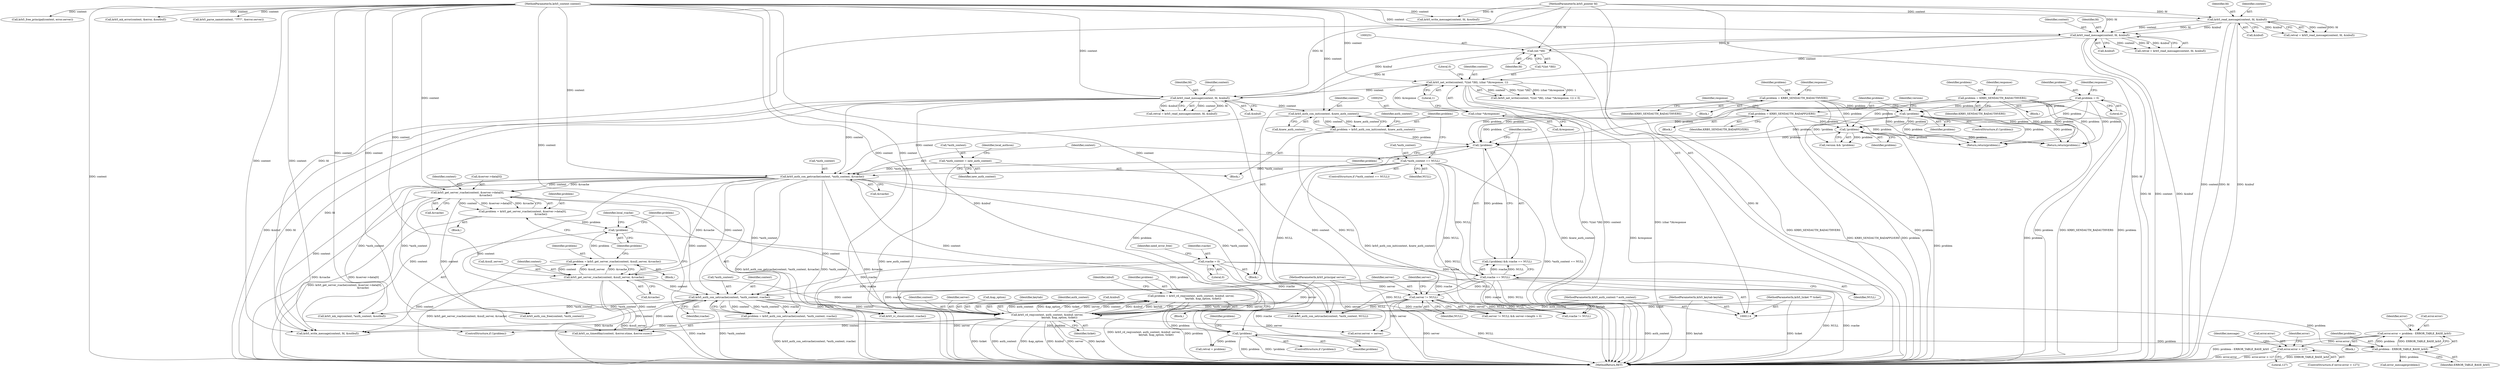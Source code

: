digraph "1_krb5_102bb6ebf20f9174130c85c3b052ae104e5073ec_0@integer" {
"1000427" [label="(Call,error.error = problem - ERROR_TABLE_BASE_krb5)"];
"1000431" [label="(Call,problem - ERROR_TABLE_BASE_krb5)"];
"1000369" [label="(Call,problem = krb5_rd_req(context, auth_context, &inbuf, server,\n                              keytab, &ap_option, ticket))"];
"1000371" [label="(Call,krb5_rd_req(context, auth_context, &inbuf, server,\n                              keytab, &ap_option, ticket))"];
"1000295" [label="(Call,krb5_auth_con_getrcache(context, *auth_context, &rcache))"];
"1000284" [label="(Call,krb5_auth_con_init(context, &new_auth_context))"];
"1000269" [label="(Call,krb5_read_message(context, fd, &inbuf))"];
"1000247" [label="(Call,krb5_net_write(context, *((int *)fd), (char *)&response, 1))"];
"1000205" [label="(Call,krb5_read_message(context, fd, &inbuf))"];
"1000167" [label="(Call,krb5_read_message(context, fd, &inbuf))"];
"1000115" [label="(MethodParameterIn,krb5_context context)"];
"1000117" [label="(MethodParameterIn,krb5_pointer fd)"];
"1000253" [label="(Call,(char *)&response)"];
"1000250" [label="(Call,(int *)fd)"];
"1000288" [label="(Call,*auth_context = new_auth_context)"];
"1000277" [label="(Call,*auth_context == NULL)"];
"1000357" [label="(Call,krb5_auth_con_setrcache(context, *auth_context, rcache))"];
"1000322" [label="(Call,krb5_get_server_rcache(context, &server->data[0],\n                                             &rcache))"];
"1000346" [label="(Call,krb5_get_server_rcache(context, &null_server, &rcache))"];
"1000305" [label="(Call,rcache == NULL)"];
"1000135" [label="(Call,rcache = 0)"];
"1000116" [label="(MethodParameterIn,krb5_auth_context * auth_context)"];
"1000311" [label="(Call,server != NULL)"];
"1000119" [label="(MethodParameterIn,krb5_principal server)"];
"1000121" [label="(MethodParameterIn,krb5_keytab keytab)"];
"1000122" [label="(MethodParameterIn,krb5_ticket ** ticket)"];
"1000366" [label="(Call,!problem)"];
"1000355" [label="(Call,problem = krb5_auth_con_setrcache(context, *auth_context, rcache))"];
"1000303" [label="(Call,!problem)"];
"1000181" [label="(Call,problem = KRB5_SENDAUTH_BADAUTHVERS)"];
"1000222" [label="(Call,!problem)"];
"1000152" [label="(Call,problem = 0)"];
"1000196" [label="(Call,problem = KRB5_SENDAUTH_BADAUTHVERS)"];
"1000234" [label="(Call,!problem)"];
"1000225" [label="(Call,problem = KRB5_SENDAUTH_BADAPPLVERS)"];
"1000282" [label="(Call,problem = krb5_auth_con_init(context, &new_auth_context))"];
"1000353" [label="(Call,!problem)"];
"1000320" [label="(Call,problem = krb5_get_server_rcache(context, &server->data[0],\n                                             &rcache))"];
"1000344" [label="(Call,problem = krb5_get_server_rcache(context, &null_server, &rcache))"];
"1000435" [label="(Call,error.error > 127)"];
"1000305" [label="(Call,rcache == NULL)"];
"1000316" [label="(Identifier,server)"];
"1000333" [label="(Block,)"];
"1000321" [label="(Identifier,problem)"];
"1000222" [label="(Call,!problem)"];
"1000153" [label="(Identifier,problem)"];
"1000350" [label="(Call,&rcache)"];
"1000235" [label="(Identifier,problem)"];
"1000563" [label="(Call,krb5_write_message(context, fd, &outbuf))"];
"1000358" [label="(Identifier,context)"];
"1000295" [label="(Call,krb5_auth_con_getrcache(context, *auth_context, &rcache))"];
"1000594" [label="(Call,krb5_auth_con_setrcache(context, *auth_context, NULL))"];
"1000372" [label="(Identifier,context)"];
"1000225" [label="(Call,problem = KRB5_SENDAUTH_BADAPPLVERS)"];
"1000247" [label="(Call,krb5_net_write(context, *((int *)fd), (char *)&response, 1))"];
"1000116" [label="(MethodParameterIn,krb5_auth_context * auth_context)"];
"1000154" [label="(Literal,0)"];
"1000376" [label="(Identifier,server)"];
"1000288" [label="(Call,*auth_context = new_auth_context)"];
"1000234" [label="(Call,!problem)"];
"1000354" [label="(Identifier,problem)"];
"1000304" [label="(Identifier,problem)"];
"1000250" [label="(Call,(int *)fd)"];
"1000203" [label="(Call,retval = krb5_read_message(context, fd, &inbuf))"];
"1000285" [label="(Identifier,context)"];
"1000232" [label="(Call,version && !problem)"];
"1000293" [label="(Identifier,local_authcon)"];
"1000431" [label="(Call,problem - ERROR_TABLE_BASE_krb5)"];
"1000552" [label="(Call,krb5_mk_rep(context, *auth_context, &outbuf))"];
"1000281" [label="(Block,)"];
"1000277" [label="(Call,*auth_context == NULL)"];
"1000255" [label="(Call,&response)"];
"1000180" [label="(Block,)"];
"1000378" [label="(Call,&ap_option)"];
"1000269" [label="(Call,krb5_read_message(context, fd, &inbuf))"];
"1000258" [label="(Literal,0)"];
"1000359" [label="(Call,*auth_context)"];
"1000361" [label="(Identifier,rcache)"];
"1000396" [label="(Call,krb5_us_timeofday(context, &error.stime, &error.susec))"];
"1000344" [label="(Call,problem = krb5_get_server_rcache(context, &null_server, &rcache))"];
"1000142" [label="(Identifier,need_error_free)"];
"1000345" [label="(Identifier,problem)"];
"1000320" [label="(Call,problem = krb5_get_server_rcache(context, &server->data[0],\n                                             &rcache))"];
"1000357" [label="(Call,krb5_auth_con_setrcache(context, *auth_context, rcache))"];
"1000383" [label="(Identifier,inbuf)"];
"1000135" [label="(Call,rcache = 0)"];
"1000386" [label="(Identifier,problem)"];
"1000272" [label="(Call,&inbuf)"];
"1000233" [label="(Identifier,version)"];
"1000229" [label="(Identifier,response)"];
"1000208" [label="(Call,&inbuf)"];
"1000156" [label="(Identifier,response)"];
"1000278" [label="(Call,*auth_context)"];
"1000183" [label="(Identifier,KRB5_SENDAUTH_BADAUTHVERS)"];
"1000446" [label="(Identifier,message)"];
"1000348" [label="(Call,&null_server)"];
"1000271" [label="(Identifier,fd)"];
"1000249" [label="(Call,*((int *)fd))"];
"1000299" [label="(Call,&rcache)"];
"1000366" [label="(Call,!problem)"];
"1000303" [label="(Call,!problem)"];
"1000165" [label="(Call,retval = krb5_read_message(context, fd, &inbuf))"];
"1000347" [label="(Identifier,context)"];
"1000322" [label="(Call,krb5_get_server_rcache(context, &server->data[0],\n                                             &rcache))"];
"1000504" [label="(Call,krb5_free_principal(context, error.server))"];
"1000310" [label="(Call,server != NULL && server->length > 0)"];
"1000115" [label="(MethodParameterIn,krb5_context context)"];
"1000324" [label="(Call,&server->data[0])"];
"1000280" [label="(Identifier,NULL)"];
"1000296" [label="(Identifier,context)"];
"1000270" [label="(Identifier,context)"];
"1000264" [label="(Return,return(problem);)"];
"1000368" [label="(Block,)"];
"1000346" [label="(Call,krb5_get_server_rcache(context, &null_server, &rcache))"];
"1000182" [label="(Identifier,problem)"];
"1000323" [label="(Identifier,context)"];
"1000205" [label="(Call,krb5_read_message(context, fd, &inbuf))"];
"1000206" [label="(Identifier,context)"];
"1000289" [label="(Call,*auth_context)"];
"1000119" [label="(MethodParameterIn,krb5_principal server)"];
"1000353" [label="(Call,!problem)"];
"1000284" [label="(Call,krb5_auth_con_init(context, &new_auth_context))"];
"1000196" [label="(Call,problem = KRB5_SENDAUTH_BADAUTHVERS)"];
"1000152" [label="(Call,problem = 0)"];
"1000185" [label="(Identifier,response)"];
"1000370" [label="(Identifier,problem)"];
"1000221" [label="(ControlStructure,if (!problem))"];
"1000168" [label="(Identifier,context)"];
"1000591" [label="(Call,krb5_rc_close(context, rcache))"];
"1000302" [label="(Call,(!problem) && rcache == NULL)"];
"1000283" [label="(Identifier,problem)"];
"1000367" [label="(Identifier,problem)"];
"1000297" [label="(Call,*auth_context)"];
"1000267" [label="(Call,retval = krb5_read_message(context, fd, &inbuf))"];
"1000291" [label="(Identifier,new_auth_context)"];
"1000276" [label="(ControlStructure,if (*auth_context == NULL))"];
"1000439" [label="(Literal,127)"];
"1000408" [label="(Call,error.server = server)"];
"1000387" [label="(Block,)"];
"1000311" [label="(Call,server != NULL)"];
"1000226" [label="(Identifier,problem)"];
"1000437" [label="(Identifier,error)"];
"1000169" [label="(Identifier,fd)"];
"1000121" [label="(MethodParameterIn,krb5_keytab keytab)"];
"1000433" [label="(Identifier,ERROR_TABLE_BASE_krb5)"];
"1000207" [label="(Identifier,fd)"];
"1000377" [label="(Identifier,keytab)"];
"1000428" [label="(Call,error.error)"];
"1000224" [label="(Block,)"];
"1000246" [label="(Call,(krb5_net_write(context, *((int *)fd), (char *)&response, 1)) < 0)"];
"1000523" [label="(Call,krb5_write_message(context, fd, &outbuf))"];
"1000537" [label="(Call,retval = problem)"];
"1000195" [label="(Block,)"];
"1000356" [label="(Identifier,problem)"];
"1000282" [label="(Call,problem = krb5_auth_con_init(context, &new_auth_context))"];
"1000181" [label="(Call,problem = KRB5_SENDAUTH_BADAUTHVERS)"];
"1000227" [label="(Identifier,KRB5_SENDAUTH_BADAPPLVERS)"];
"1000167" [label="(Call,krb5_read_message(context, fd, &inbuf))"];
"1000253" [label="(Call,(char *)&response)"];
"1000290" [label="(Identifier,auth_context)"];
"1000373" [label="(Identifier,auth_context)"];
"1000352" [label="(ControlStructure,if (!problem))"];
"1000447" [label="(Call,error_message(problem))"];
"1000380" [label="(Identifier,ticket)"];
"1000257" [label="(Literal,1)"];
"1000330" [label="(Call,&rcache)"];
"1000365" [label="(ControlStructure,if (!problem))"];
"1000482" [label="(Call,krb5_mk_error(context, &error, &outbuf))"];
"1000369" [label="(Call,problem = krb5_rd_req(context, auth_context, &inbuf, server,\n                              keytab, &ap_option, ticket))"];
"1000117" [label="(MethodParameterIn,krb5_pointer fd)"];
"1000312" [label="(Identifier,server)"];
"1000436" [label="(Call,error.error)"];
"1000137" [label="(Literal,0)"];
"1000579" [label="(Call,krb5_auth_con_free(context, *auth_context))"];
"1000252" [label="(Identifier,fd)"];
"1000313" [label="(Identifier,NULL)"];
"1000601" [label="(MethodReturn,RET)"];
"1000434" [label="(ControlStructure,if (error.error > 127))"];
"1000371" [label="(Call,krb5_rd_req(context, auth_context, &inbuf, server,\n                              keytab, &ap_option, ticket))"];
"1000587" [label="(Call,rcache != NULL)"];
"1000260" [label="(Return,return(problem);)"];
"1000442" [label="(Identifier,error)"];
"1000427" [label="(Call,error.error = problem - ERROR_TABLE_BASE_krb5)"];
"1000319" [label="(Block,)"];
"1000363" [label="(Identifier,local_rcache)"];
"1000223" [label="(Identifier,problem)"];
"1000374" [label="(Call,&inbuf)"];
"1000170" [label="(Call,&inbuf)"];
"1000435" [label="(Call,error.error > 127)"];
"1000306" [label="(Identifier,rcache)"];
"1000355" [label="(Call,problem = krb5_auth_con_setrcache(context, *auth_context, rcache))"];
"1000307" [label="(Identifier,NULL)"];
"1000432" [label="(Identifier,problem)"];
"1000136" [label="(Identifier,rcache)"];
"1000124" [label="(Block,)"];
"1000417" [label="(Call,krb5_parse_name(context, \"????\", &error.server))"];
"1000198" [label="(Identifier,KRB5_SENDAUTH_BADAUTHVERS)"];
"1000286" [label="(Call,&new_auth_context)"];
"1000197" [label="(Identifier,problem)"];
"1000200" [label="(Identifier,response)"];
"1000248" [label="(Identifier,context)"];
"1000122" [label="(MethodParameterIn,krb5_ticket ** ticket)"];
"1000427" -> "1000387"  [label="AST: "];
"1000427" -> "1000431"  [label="CFG: "];
"1000428" -> "1000427"  [label="AST: "];
"1000431" -> "1000427"  [label="AST: "];
"1000437" -> "1000427"  [label="CFG: "];
"1000427" -> "1000601"  [label="DDG: problem - ERROR_TABLE_BASE_krb5"];
"1000431" -> "1000427"  [label="DDG: problem"];
"1000431" -> "1000427"  [label="DDG: ERROR_TABLE_BASE_krb5"];
"1000427" -> "1000435"  [label="DDG: error.error"];
"1000431" -> "1000433"  [label="CFG: "];
"1000432" -> "1000431"  [label="AST: "];
"1000433" -> "1000431"  [label="AST: "];
"1000431" -> "1000601"  [label="DDG: ERROR_TABLE_BASE_krb5"];
"1000369" -> "1000431"  [label="DDG: problem"];
"1000366" -> "1000431"  [label="DDG: problem"];
"1000431" -> "1000447"  [label="DDG: problem"];
"1000369" -> "1000368"  [label="AST: "];
"1000369" -> "1000371"  [label="CFG: "];
"1000370" -> "1000369"  [label="AST: "];
"1000371" -> "1000369"  [label="AST: "];
"1000383" -> "1000369"  [label="CFG: "];
"1000369" -> "1000601"  [label="DDG: problem"];
"1000369" -> "1000601"  [label="DDG: krb5_rd_req(context, auth_context, &inbuf, server,\n                              keytab, &ap_option, ticket)"];
"1000371" -> "1000369"  [label="DDG: auth_context"];
"1000371" -> "1000369"  [label="DDG: &ap_option"];
"1000371" -> "1000369"  [label="DDG: ticket"];
"1000371" -> "1000369"  [label="DDG: server"];
"1000371" -> "1000369"  [label="DDG: &inbuf"];
"1000371" -> "1000369"  [label="DDG: keytab"];
"1000371" -> "1000369"  [label="DDG: context"];
"1000369" -> "1000537"  [label="DDG: problem"];
"1000371" -> "1000380"  [label="CFG: "];
"1000372" -> "1000371"  [label="AST: "];
"1000373" -> "1000371"  [label="AST: "];
"1000374" -> "1000371"  [label="AST: "];
"1000376" -> "1000371"  [label="AST: "];
"1000377" -> "1000371"  [label="AST: "];
"1000378" -> "1000371"  [label="AST: "];
"1000380" -> "1000371"  [label="AST: "];
"1000371" -> "1000601"  [label="DDG: server"];
"1000371" -> "1000601"  [label="DDG: keytab"];
"1000371" -> "1000601"  [label="DDG: ticket"];
"1000371" -> "1000601"  [label="DDG: auth_context"];
"1000371" -> "1000601"  [label="DDG: &ap_option"];
"1000371" -> "1000601"  [label="DDG: &inbuf"];
"1000295" -> "1000371"  [label="DDG: context"];
"1000357" -> "1000371"  [label="DDG: context"];
"1000322" -> "1000371"  [label="DDG: context"];
"1000346" -> "1000371"  [label="DDG: context"];
"1000115" -> "1000371"  [label="DDG: context"];
"1000116" -> "1000371"  [label="DDG: auth_context"];
"1000269" -> "1000371"  [label="DDG: &inbuf"];
"1000311" -> "1000371"  [label="DDG: server"];
"1000119" -> "1000371"  [label="DDG: server"];
"1000121" -> "1000371"  [label="DDG: keytab"];
"1000122" -> "1000371"  [label="DDG: ticket"];
"1000371" -> "1000396"  [label="DDG: context"];
"1000371" -> "1000408"  [label="DDG: server"];
"1000371" -> "1000523"  [label="DDG: context"];
"1000295" -> "1000124"  [label="AST: "];
"1000295" -> "1000299"  [label="CFG: "];
"1000296" -> "1000295"  [label="AST: "];
"1000297" -> "1000295"  [label="AST: "];
"1000299" -> "1000295"  [label="AST: "];
"1000304" -> "1000295"  [label="CFG: "];
"1000295" -> "1000601"  [label="DDG: &rcache"];
"1000295" -> "1000601"  [label="DDG: *auth_context"];
"1000295" -> "1000601"  [label="DDG: krb5_auth_con_getrcache(context, *auth_context, &rcache)"];
"1000284" -> "1000295"  [label="DDG: context"];
"1000269" -> "1000295"  [label="DDG: context"];
"1000115" -> "1000295"  [label="DDG: context"];
"1000288" -> "1000295"  [label="DDG: *auth_context"];
"1000277" -> "1000295"  [label="DDG: *auth_context"];
"1000295" -> "1000322"  [label="DDG: context"];
"1000295" -> "1000322"  [label="DDG: &rcache"];
"1000295" -> "1000346"  [label="DDG: context"];
"1000295" -> "1000346"  [label="DDG: &rcache"];
"1000295" -> "1000357"  [label="DDG: *auth_context"];
"1000295" -> "1000396"  [label="DDG: context"];
"1000295" -> "1000523"  [label="DDG: context"];
"1000295" -> "1000552"  [label="DDG: *auth_context"];
"1000295" -> "1000579"  [label="DDG: *auth_context"];
"1000295" -> "1000594"  [label="DDG: *auth_context"];
"1000284" -> "1000282"  [label="AST: "];
"1000284" -> "1000286"  [label="CFG: "];
"1000285" -> "1000284"  [label="AST: "];
"1000286" -> "1000284"  [label="AST: "];
"1000282" -> "1000284"  [label="CFG: "];
"1000284" -> "1000601"  [label="DDG: &new_auth_context"];
"1000284" -> "1000282"  [label="DDG: context"];
"1000284" -> "1000282"  [label="DDG: &new_auth_context"];
"1000269" -> "1000284"  [label="DDG: context"];
"1000115" -> "1000284"  [label="DDG: context"];
"1000269" -> "1000267"  [label="AST: "];
"1000269" -> "1000272"  [label="CFG: "];
"1000270" -> "1000269"  [label="AST: "];
"1000271" -> "1000269"  [label="AST: "];
"1000272" -> "1000269"  [label="AST: "];
"1000267" -> "1000269"  [label="CFG: "];
"1000269" -> "1000601"  [label="DDG: context"];
"1000269" -> "1000601"  [label="DDG: &inbuf"];
"1000269" -> "1000601"  [label="DDG: fd"];
"1000269" -> "1000267"  [label="DDG: context"];
"1000269" -> "1000267"  [label="DDG: fd"];
"1000269" -> "1000267"  [label="DDG: &inbuf"];
"1000247" -> "1000269"  [label="DDG: context"];
"1000115" -> "1000269"  [label="DDG: context"];
"1000250" -> "1000269"  [label="DDG: fd"];
"1000117" -> "1000269"  [label="DDG: fd"];
"1000205" -> "1000269"  [label="DDG: &inbuf"];
"1000269" -> "1000523"  [label="DDG: fd"];
"1000247" -> "1000246"  [label="AST: "];
"1000247" -> "1000257"  [label="CFG: "];
"1000248" -> "1000247"  [label="AST: "];
"1000249" -> "1000247"  [label="AST: "];
"1000253" -> "1000247"  [label="AST: "];
"1000257" -> "1000247"  [label="AST: "];
"1000258" -> "1000247"  [label="CFG: "];
"1000247" -> "1000601"  [label="DDG: context"];
"1000247" -> "1000601"  [label="DDG: (char *)&response"];
"1000247" -> "1000601"  [label="DDG: *((int *)fd)"];
"1000247" -> "1000246"  [label="DDG: context"];
"1000247" -> "1000246"  [label="DDG: *((int *)fd)"];
"1000247" -> "1000246"  [label="DDG: (char *)&response"];
"1000247" -> "1000246"  [label="DDG: 1"];
"1000205" -> "1000247"  [label="DDG: context"];
"1000115" -> "1000247"  [label="DDG: context"];
"1000253" -> "1000247"  [label="DDG: &response"];
"1000205" -> "1000203"  [label="AST: "];
"1000205" -> "1000208"  [label="CFG: "];
"1000206" -> "1000205"  [label="AST: "];
"1000207" -> "1000205"  [label="AST: "];
"1000208" -> "1000205"  [label="AST: "];
"1000203" -> "1000205"  [label="CFG: "];
"1000205" -> "1000601"  [label="DDG: context"];
"1000205" -> "1000601"  [label="DDG: &inbuf"];
"1000205" -> "1000601"  [label="DDG: fd"];
"1000205" -> "1000203"  [label="DDG: context"];
"1000205" -> "1000203"  [label="DDG: fd"];
"1000205" -> "1000203"  [label="DDG: &inbuf"];
"1000167" -> "1000205"  [label="DDG: context"];
"1000167" -> "1000205"  [label="DDG: fd"];
"1000167" -> "1000205"  [label="DDG: &inbuf"];
"1000115" -> "1000205"  [label="DDG: context"];
"1000117" -> "1000205"  [label="DDG: fd"];
"1000205" -> "1000250"  [label="DDG: fd"];
"1000167" -> "1000165"  [label="AST: "];
"1000167" -> "1000170"  [label="CFG: "];
"1000168" -> "1000167"  [label="AST: "];
"1000169" -> "1000167"  [label="AST: "];
"1000170" -> "1000167"  [label="AST: "];
"1000165" -> "1000167"  [label="CFG: "];
"1000167" -> "1000601"  [label="DDG: context"];
"1000167" -> "1000601"  [label="DDG: fd"];
"1000167" -> "1000601"  [label="DDG: &inbuf"];
"1000167" -> "1000165"  [label="DDG: context"];
"1000167" -> "1000165"  [label="DDG: fd"];
"1000167" -> "1000165"  [label="DDG: &inbuf"];
"1000115" -> "1000167"  [label="DDG: context"];
"1000117" -> "1000167"  [label="DDG: fd"];
"1000115" -> "1000114"  [label="AST: "];
"1000115" -> "1000601"  [label="DDG: context"];
"1000115" -> "1000322"  [label="DDG: context"];
"1000115" -> "1000346"  [label="DDG: context"];
"1000115" -> "1000357"  [label="DDG: context"];
"1000115" -> "1000396"  [label="DDG: context"];
"1000115" -> "1000417"  [label="DDG: context"];
"1000115" -> "1000482"  [label="DDG: context"];
"1000115" -> "1000504"  [label="DDG: context"];
"1000115" -> "1000523"  [label="DDG: context"];
"1000115" -> "1000552"  [label="DDG: context"];
"1000115" -> "1000563"  [label="DDG: context"];
"1000115" -> "1000579"  [label="DDG: context"];
"1000115" -> "1000591"  [label="DDG: context"];
"1000115" -> "1000594"  [label="DDG: context"];
"1000117" -> "1000114"  [label="AST: "];
"1000117" -> "1000601"  [label="DDG: fd"];
"1000117" -> "1000250"  [label="DDG: fd"];
"1000117" -> "1000523"  [label="DDG: fd"];
"1000117" -> "1000563"  [label="DDG: fd"];
"1000253" -> "1000255"  [label="CFG: "];
"1000254" -> "1000253"  [label="AST: "];
"1000255" -> "1000253"  [label="AST: "];
"1000257" -> "1000253"  [label="CFG: "];
"1000253" -> "1000601"  [label="DDG: &response"];
"1000250" -> "1000249"  [label="AST: "];
"1000250" -> "1000252"  [label="CFG: "];
"1000251" -> "1000250"  [label="AST: "];
"1000252" -> "1000250"  [label="AST: "];
"1000249" -> "1000250"  [label="CFG: "];
"1000250" -> "1000601"  [label="DDG: fd"];
"1000288" -> "1000281"  [label="AST: "];
"1000288" -> "1000291"  [label="CFG: "];
"1000289" -> "1000288"  [label="AST: "];
"1000291" -> "1000288"  [label="AST: "];
"1000293" -> "1000288"  [label="CFG: "];
"1000288" -> "1000601"  [label="DDG: new_auth_context"];
"1000277" -> "1000276"  [label="AST: "];
"1000277" -> "1000280"  [label="CFG: "];
"1000278" -> "1000277"  [label="AST: "];
"1000280" -> "1000277"  [label="AST: "];
"1000283" -> "1000277"  [label="CFG: "];
"1000296" -> "1000277"  [label="CFG: "];
"1000277" -> "1000601"  [label="DDG: NULL"];
"1000277" -> "1000601"  [label="DDG: *auth_context == NULL"];
"1000277" -> "1000305"  [label="DDG: NULL"];
"1000277" -> "1000311"  [label="DDG: NULL"];
"1000277" -> "1000587"  [label="DDG: NULL"];
"1000277" -> "1000594"  [label="DDG: NULL"];
"1000357" -> "1000355"  [label="AST: "];
"1000357" -> "1000361"  [label="CFG: "];
"1000358" -> "1000357"  [label="AST: "];
"1000359" -> "1000357"  [label="AST: "];
"1000361" -> "1000357"  [label="AST: "];
"1000355" -> "1000357"  [label="CFG: "];
"1000357" -> "1000601"  [label="DDG: rcache"];
"1000357" -> "1000601"  [label="DDG: *auth_context"];
"1000357" -> "1000355"  [label="DDG: context"];
"1000357" -> "1000355"  [label="DDG: *auth_context"];
"1000357" -> "1000355"  [label="DDG: rcache"];
"1000322" -> "1000357"  [label="DDG: context"];
"1000346" -> "1000357"  [label="DDG: context"];
"1000305" -> "1000357"  [label="DDG: rcache"];
"1000135" -> "1000357"  [label="DDG: rcache"];
"1000357" -> "1000396"  [label="DDG: context"];
"1000357" -> "1000523"  [label="DDG: context"];
"1000357" -> "1000552"  [label="DDG: *auth_context"];
"1000357" -> "1000579"  [label="DDG: *auth_context"];
"1000357" -> "1000587"  [label="DDG: rcache"];
"1000357" -> "1000591"  [label="DDG: rcache"];
"1000357" -> "1000594"  [label="DDG: *auth_context"];
"1000322" -> "1000320"  [label="AST: "];
"1000322" -> "1000330"  [label="CFG: "];
"1000323" -> "1000322"  [label="AST: "];
"1000324" -> "1000322"  [label="AST: "];
"1000330" -> "1000322"  [label="AST: "];
"1000320" -> "1000322"  [label="CFG: "];
"1000322" -> "1000601"  [label="DDG: &rcache"];
"1000322" -> "1000601"  [label="DDG: &server->data[0]"];
"1000322" -> "1000320"  [label="DDG: context"];
"1000322" -> "1000320"  [label="DDG: &server->data[0]"];
"1000322" -> "1000320"  [label="DDG: &rcache"];
"1000322" -> "1000396"  [label="DDG: context"];
"1000322" -> "1000523"  [label="DDG: context"];
"1000346" -> "1000344"  [label="AST: "];
"1000346" -> "1000350"  [label="CFG: "];
"1000347" -> "1000346"  [label="AST: "];
"1000348" -> "1000346"  [label="AST: "];
"1000350" -> "1000346"  [label="AST: "];
"1000344" -> "1000346"  [label="CFG: "];
"1000346" -> "1000601"  [label="DDG: &null_server"];
"1000346" -> "1000601"  [label="DDG: &rcache"];
"1000346" -> "1000344"  [label="DDG: context"];
"1000346" -> "1000344"  [label="DDG: &null_server"];
"1000346" -> "1000344"  [label="DDG: &rcache"];
"1000346" -> "1000396"  [label="DDG: context"];
"1000346" -> "1000523"  [label="DDG: context"];
"1000305" -> "1000302"  [label="AST: "];
"1000305" -> "1000307"  [label="CFG: "];
"1000306" -> "1000305"  [label="AST: "];
"1000307" -> "1000305"  [label="AST: "];
"1000302" -> "1000305"  [label="CFG: "];
"1000305" -> "1000601"  [label="DDG: NULL"];
"1000305" -> "1000601"  [label="DDG: rcache"];
"1000305" -> "1000302"  [label="DDG: rcache"];
"1000305" -> "1000302"  [label="DDG: NULL"];
"1000135" -> "1000305"  [label="DDG: rcache"];
"1000305" -> "1000311"  [label="DDG: NULL"];
"1000305" -> "1000587"  [label="DDG: rcache"];
"1000305" -> "1000587"  [label="DDG: NULL"];
"1000305" -> "1000591"  [label="DDG: rcache"];
"1000305" -> "1000594"  [label="DDG: NULL"];
"1000135" -> "1000124"  [label="AST: "];
"1000135" -> "1000137"  [label="CFG: "];
"1000136" -> "1000135"  [label="AST: "];
"1000137" -> "1000135"  [label="AST: "];
"1000142" -> "1000135"  [label="CFG: "];
"1000135" -> "1000601"  [label="DDG: rcache"];
"1000135" -> "1000587"  [label="DDG: rcache"];
"1000135" -> "1000591"  [label="DDG: rcache"];
"1000116" -> "1000114"  [label="AST: "];
"1000116" -> "1000601"  [label="DDG: auth_context"];
"1000311" -> "1000310"  [label="AST: "];
"1000311" -> "1000313"  [label="CFG: "];
"1000312" -> "1000311"  [label="AST: "];
"1000313" -> "1000311"  [label="AST: "];
"1000316" -> "1000311"  [label="CFG: "];
"1000310" -> "1000311"  [label="CFG: "];
"1000311" -> "1000601"  [label="DDG: server"];
"1000311" -> "1000601"  [label="DDG: NULL"];
"1000311" -> "1000310"  [label="DDG: server"];
"1000311" -> "1000310"  [label="DDG: NULL"];
"1000119" -> "1000311"  [label="DDG: server"];
"1000311" -> "1000408"  [label="DDG: server"];
"1000311" -> "1000587"  [label="DDG: NULL"];
"1000311" -> "1000594"  [label="DDG: NULL"];
"1000119" -> "1000114"  [label="AST: "];
"1000119" -> "1000601"  [label="DDG: server"];
"1000119" -> "1000408"  [label="DDG: server"];
"1000121" -> "1000114"  [label="AST: "];
"1000121" -> "1000601"  [label="DDG: keytab"];
"1000122" -> "1000114"  [label="AST: "];
"1000122" -> "1000601"  [label="DDG: ticket"];
"1000366" -> "1000365"  [label="AST: "];
"1000366" -> "1000367"  [label="CFG: "];
"1000367" -> "1000366"  [label="AST: "];
"1000370" -> "1000366"  [label="CFG: "];
"1000386" -> "1000366"  [label="CFG: "];
"1000366" -> "1000601"  [label="DDG: problem"];
"1000366" -> "1000601"  [label="DDG: !problem"];
"1000355" -> "1000366"  [label="DDG: problem"];
"1000303" -> "1000366"  [label="DDG: problem"];
"1000353" -> "1000366"  [label="DDG: problem"];
"1000366" -> "1000537"  [label="DDG: problem"];
"1000355" -> "1000352"  [label="AST: "];
"1000356" -> "1000355"  [label="AST: "];
"1000363" -> "1000355"  [label="CFG: "];
"1000355" -> "1000601"  [label="DDG: krb5_auth_con_setrcache(context, *auth_context, rcache)"];
"1000303" -> "1000302"  [label="AST: "];
"1000303" -> "1000304"  [label="CFG: "];
"1000304" -> "1000303"  [label="AST: "];
"1000306" -> "1000303"  [label="CFG: "];
"1000302" -> "1000303"  [label="CFG: "];
"1000303" -> "1000302"  [label="DDG: problem"];
"1000181" -> "1000303"  [label="DDG: problem"];
"1000222" -> "1000303"  [label="DDG: problem"];
"1000234" -> "1000303"  [label="DDG: problem"];
"1000225" -> "1000303"  [label="DDG: problem"];
"1000152" -> "1000303"  [label="DDG: problem"];
"1000196" -> "1000303"  [label="DDG: problem"];
"1000282" -> "1000303"  [label="DDG: problem"];
"1000181" -> "1000180"  [label="AST: "];
"1000181" -> "1000183"  [label="CFG: "];
"1000182" -> "1000181"  [label="AST: "];
"1000183" -> "1000181"  [label="AST: "];
"1000185" -> "1000181"  [label="CFG: "];
"1000181" -> "1000601"  [label="DDG: problem"];
"1000181" -> "1000601"  [label="DDG: KRB5_SENDAUTH_BADAUTHVERS"];
"1000181" -> "1000222"  [label="DDG: problem"];
"1000181" -> "1000234"  [label="DDG: problem"];
"1000181" -> "1000260"  [label="DDG: problem"];
"1000181" -> "1000264"  [label="DDG: problem"];
"1000222" -> "1000221"  [label="AST: "];
"1000222" -> "1000223"  [label="CFG: "];
"1000223" -> "1000222"  [label="AST: "];
"1000226" -> "1000222"  [label="CFG: "];
"1000233" -> "1000222"  [label="CFG: "];
"1000222" -> "1000601"  [label="DDG: problem"];
"1000152" -> "1000222"  [label="DDG: problem"];
"1000196" -> "1000222"  [label="DDG: problem"];
"1000222" -> "1000232"  [label="DDG: !problem"];
"1000222" -> "1000234"  [label="DDG: problem"];
"1000222" -> "1000260"  [label="DDG: problem"];
"1000222" -> "1000264"  [label="DDG: problem"];
"1000152" -> "1000124"  [label="AST: "];
"1000152" -> "1000154"  [label="CFG: "];
"1000153" -> "1000152"  [label="AST: "];
"1000154" -> "1000152"  [label="AST: "];
"1000156" -> "1000152"  [label="CFG: "];
"1000152" -> "1000601"  [label="DDG: problem"];
"1000152" -> "1000234"  [label="DDG: problem"];
"1000152" -> "1000260"  [label="DDG: problem"];
"1000152" -> "1000264"  [label="DDG: problem"];
"1000196" -> "1000195"  [label="AST: "];
"1000196" -> "1000198"  [label="CFG: "];
"1000197" -> "1000196"  [label="AST: "];
"1000198" -> "1000196"  [label="AST: "];
"1000200" -> "1000196"  [label="CFG: "];
"1000196" -> "1000601"  [label="DDG: problem"];
"1000196" -> "1000601"  [label="DDG: KRB5_SENDAUTH_BADAUTHVERS"];
"1000196" -> "1000234"  [label="DDG: problem"];
"1000196" -> "1000260"  [label="DDG: problem"];
"1000196" -> "1000264"  [label="DDG: problem"];
"1000234" -> "1000232"  [label="AST: "];
"1000234" -> "1000235"  [label="CFG: "];
"1000235" -> "1000234"  [label="AST: "];
"1000232" -> "1000234"  [label="CFG: "];
"1000234" -> "1000601"  [label="DDG: problem"];
"1000234" -> "1000232"  [label="DDG: problem"];
"1000225" -> "1000234"  [label="DDG: problem"];
"1000234" -> "1000260"  [label="DDG: problem"];
"1000234" -> "1000264"  [label="DDG: problem"];
"1000225" -> "1000224"  [label="AST: "];
"1000225" -> "1000227"  [label="CFG: "];
"1000226" -> "1000225"  [label="AST: "];
"1000227" -> "1000225"  [label="AST: "];
"1000229" -> "1000225"  [label="CFG: "];
"1000225" -> "1000601"  [label="DDG: KRB5_SENDAUTH_BADAPPLVERS"];
"1000225" -> "1000601"  [label="DDG: problem"];
"1000225" -> "1000260"  [label="DDG: problem"];
"1000225" -> "1000264"  [label="DDG: problem"];
"1000282" -> "1000281"  [label="AST: "];
"1000283" -> "1000282"  [label="AST: "];
"1000290" -> "1000282"  [label="CFG: "];
"1000282" -> "1000601"  [label="DDG: krb5_auth_con_init(context, &new_auth_context)"];
"1000353" -> "1000352"  [label="AST: "];
"1000353" -> "1000354"  [label="CFG: "];
"1000354" -> "1000353"  [label="AST: "];
"1000356" -> "1000353"  [label="CFG: "];
"1000363" -> "1000353"  [label="CFG: "];
"1000320" -> "1000353"  [label="DDG: problem"];
"1000344" -> "1000353"  [label="DDG: problem"];
"1000320" -> "1000319"  [label="AST: "];
"1000321" -> "1000320"  [label="AST: "];
"1000354" -> "1000320"  [label="CFG: "];
"1000320" -> "1000601"  [label="DDG: krb5_get_server_rcache(context, &server->data[0],\n                                             &rcache)"];
"1000344" -> "1000333"  [label="AST: "];
"1000345" -> "1000344"  [label="AST: "];
"1000354" -> "1000344"  [label="CFG: "];
"1000344" -> "1000601"  [label="DDG: krb5_get_server_rcache(context, &null_server, &rcache)"];
"1000435" -> "1000434"  [label="AST: "];
"1000435" -> "1000439"  [label="CFG: "];
"1000436" -> "1000435"  [label="AST: "];
"1000439" -> "1000435"  [label="AST: "];
"1000442" -> "1000435"  [label="CFG: "];
"1000446" -> "1000435"  [label="CFG: "];
"1000435" -> "1000601"  [label="DDG: error.error"];
"1000435" -> "1000601"  [label="DDG: error.error > 127"];
}
